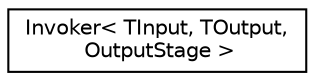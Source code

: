 digraph "Graphical Class Hierarchy"
{
 // LATEX_PDF_SIZE
  edge [fontname="Helvetica",fontsize="10",labelfontname="Helvetica",labelfontsize="10"];
  node [fontname="Helvetica",fontsize="10",shape=record];
  rankdir="LR";
  Node0 [label="Invoker\< TInput, TOutput,\l OutputStage \>",height=0.2,width=0.4,color="black", fillcolor="white", style="filled",URL="$structarm__conv_1_1pooling_1_1_invoker.xhtml",tooltip=" "];
}
